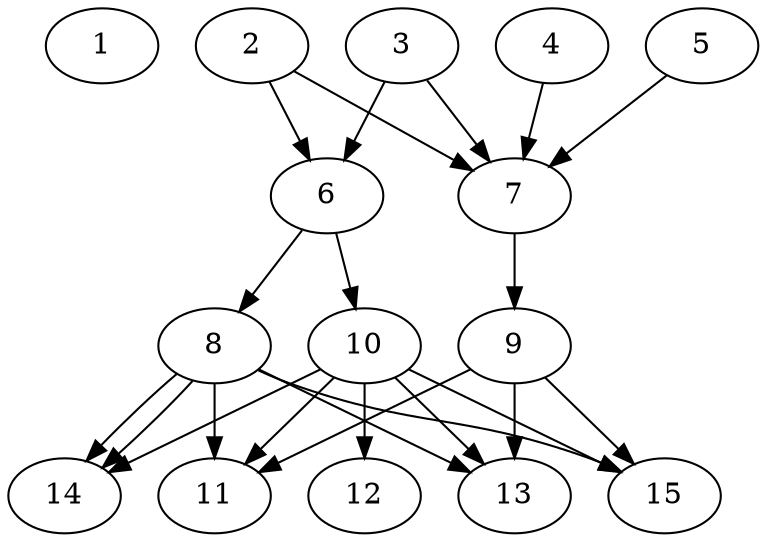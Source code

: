 // DAG automatically generated by daggen at Tue Aug  6 16:26:17 2019
// ./daggen --dot -n 15 --ccr 0.4 --fat 0.6 --regular 0.5 --density 0.8 --mindata 5242880 --maxdata 52428800 
digraph G {
  1 [size="91970560", alpha="0.12", expect_size="36788224"] 
  2 [size="39802880", alpha="0.19", expect_size="15921152"] 
  2 -> 6 [size ="15921152"]
  2 -> 7 [size ="15921152"]
  3 [size="60474880", alpha="0.15", expect_size="24189952"] 
  3 -> 6 [size ="24189952"]
  3 -> 7 [size ="24189952"]
  4 [size="90007040", alpha="0.10", expect_size="36002816"] 
  4 -> 7 [size ="36002816"]
  5 [size="90736640", alpha="0.03", expect_size="36294656"] 
  5 -> 7 [size ="36294656"]
  6 [size="61649920", alpha="0.19", expect_size="24659968"] 
  6 -> 8 [size ="24659968"]
  6 -> 10 [size ="24659968"]
  7 [size="33241600", alpha="0.07", expect_size="13296640"] 
  7 -> 9 [size ="13296640"]
  8 [size="42570240", alpha="0.10", expect_size="17028096"] 
  8 -> 11 [size ="17028096"]
  8 -> 13 [size ="17028096"]
  8 -> 14 [size ="17028096"]
  8 -> 14 [size ="17028096"]
  8 -> 15 [size ="17028096"]
  9 [size="34800640", alpha="0.09", expect_size="13920256"] 
  9 -> 11 [size ="13920256"]
  9 -> 13 [size ="13920256"]
  9 -> 15 [size ="13920256"]
  10 [size="96099840", alpha="0.12", expect_size="38439936"] 
  10 -> 11 [size ="38439936"]
  10 -> 12 [size ="38439936"]
  10 -> 13 [size ="38439936"]
  10 -> 14 [size ="38439936"]
  10 -> 15 [size ="38439936"]
  11 [size="80010240", alpha="0.02", expect_size="32004096"] 
  12 [size="35281920", alpha="0.01", expect_size="14112768"] 
  13 [size="31383040", alpha="0.13", expect_size="12553216"] 
  14 [size="116953600", alpha="0.05", expect_size="46781440"] 
  15 [size="57451520", alpha="0.04", expect_size="22980608"] 
}
